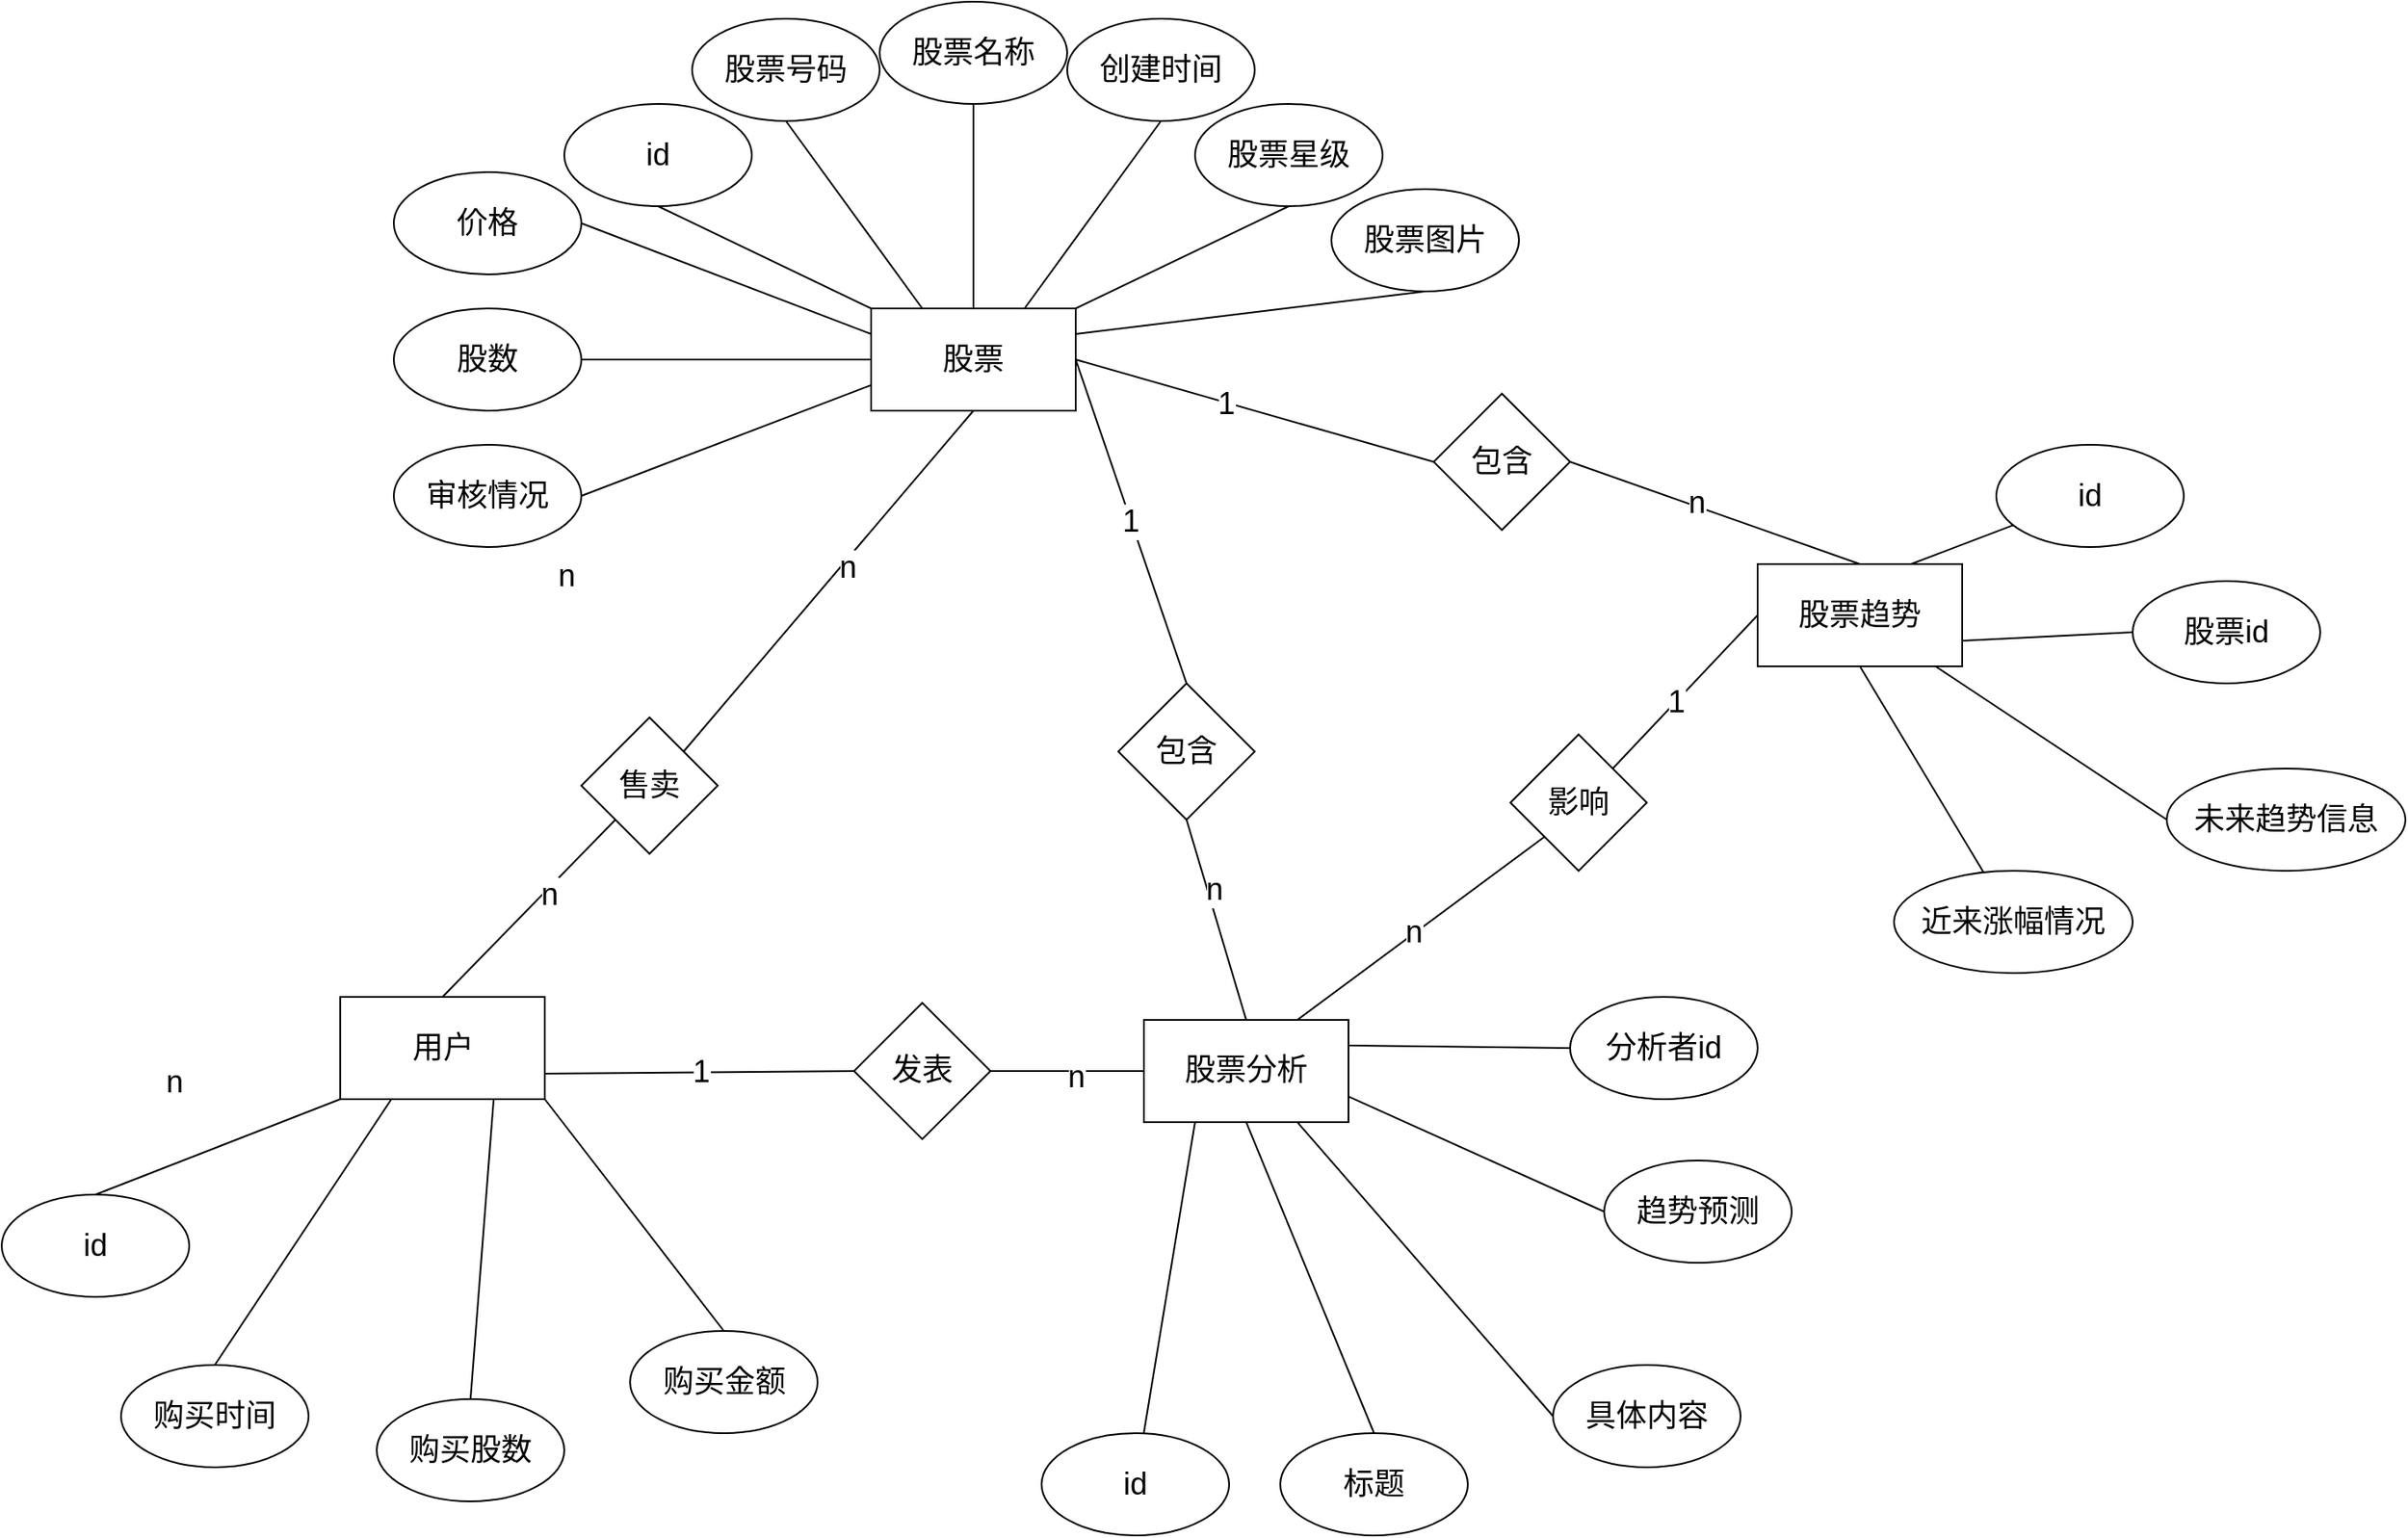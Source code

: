 <mxfile version="22.1.11" type="github">
  <diagram name="第 1 页" id="utP5DiUQbYA7PxDS-wsl">
    <mxGraphModel dx="2404" dy="1122" grid="1" gridSize="10" guides="1" tooltips="1" connect="1" arrows="1" fold="1" page="1" pageScale="1" pageWidth="827" pageHeight="1169" math="0" shadow="0">
      <root>
        <mxCell id="0" />
        <mxCell id="1" parent="0" />
        <mxCell id="PlIQOfBLmqpP_4fOANLo-9" style="rounded=0;orthogonalLoop=1;jettySize=auto;html=1;exitX=1;exitY=0.5;exitDx=0;exitDy=0;entryX=0.5;entryY=0;entryDx=0;entryDy=0;fontSize=18;endArrow=none;endFill=0;" edge="1" parent="1" target="PlIQOfBLmqpP_4fOANLo-46">
          <mxGeometry relative="1" as="geometry">
            <mxPoint x="260" y="240" as="sourcePoint" />
          </mxGeometry>
        </mxCell>
        <mxCell id="PlIQOfBLmqpP_4fOANLo-10" value="1" style="edgeLabel;html=1;align=center;verticalAlign=middle;resizable=0;points=[];fontSize=18;" vertex="1" connectable="0" parent="PlIQOfBLmqpP_4fOANLo-9">
          <mxGeometry x="-0.002" y="-1" relative="1" as="geometry">
            <mxPoint as="offset" />
          </mxGeometry>
        </mxCell>
        <mxCell id="PlIQOfBLmqpP_4fOANLo-11" style="rounded=0;orthogonalLoop=1;jettySize=auto;html=1;exitX=0.5;exitY=1;exitDx=0;exitDy=0;entryX=1;entryY=0;entryDx=0;entryDy=0;fontSize=18;endArrow=none;endFill=0;" edge="1" parent="1" target="PlIQOfBLmqpP_4fOANLo-40">
          <mxGeometry relative="1" as="geometry">
            <mxPoint x="200" y="270" as="sourcePoint" />
          </mxGeometry>
        </mxCell>
        <mxCell id="PlIQOfBLmqpP_4fOANLo-12" value="n" style="edgeLabel;html=1;align=center;verticalAlign=middle;resizable=0;points=[];fontSize=18;" vertex="1" connectable="0" parent="PlIQOfBLmqpP_4fOANLo-11">
          <mxGeometry x="0.002" y="-4" relative="1" as="geometry">
            <mxPoint x="-151" y="-1" as="offset" />
          </mxGeometry>
        </mxCell>
        <mxCell id="PlIQOfBLmqpP_4fOANLo-126" value="n" style="edgeLabel;html=1;align=center;verticalAlign=middle;resizable=0;points=[];fontSize=18;" vertex="1" connectable="0" parent="PlIQOfBLmqpP_4fOANLo-11">
          <mxGeometry x="-0.101" y="3" relative="1" as="geometry">
            <mxPoint as="offset" />
          </mxGeometry>
        </mxCell>
        <mxCell id="PlIQOfBLmqpP_4fOANLo-13" style="rounded=0;orthogonalLoop=1;jettySize=auto;html=1;exitX=1;exitY=0.5;exitDx=0;exitDy=0;entryX=0;entryY=0.5;entryDx=0;entryDy=0;fontSize=18;endArrow=none;endFill=0;" edge="1" parent="1" source="PlIQOfBLmqpP_4fOANLo-70" target="PlIQOfBLmqpP_4fOANLo-43">
          <mxGeometry relative="1" as="geometry">
            <mxPoint x="170" y="270" as="sourcePoint" />
          </mxGeometry>
        </mxCell>
        <mxCell id="PlIQOfBLmqpP_4fOANLo-14" value="1" style="edgeLabel;html=1;align=center;verticalAlign=middle;resizable=0;points=[];fontSize=18;" vertex="1" connectable="0" parent="PlIQOfBLmqpP_4fOANLo-13">
          <mxGeometry x="-0.156" y="-1" relative="1" as="geometry">
            <mxPoint as="offset" />
          </mxGeometry>
        </mxCell>
        <mxCell id="PlIQOfBLmqpP_4fOANLo-30" style="rounded=0;orthogonalLoop=1;jettySize=auto;html=1;exitX=0.25;exitY=1;exitDx=0;exitDy=0;endArrow=none;endFill=0;fontSize=18;" edge="1" parent="1" source="PlIQOfBLmqpP_4fOANLo-33" target="PlIQOfBLmqpP_4fOANLo-53">
          <mxGeometry relative="1" as="geometry" />
        </mxCell>
        <mxCell id="PlIQOfBLmqpP_4fOANLo-31" style="rounded=0;orthogonalLoop=1;jettySize=auto;html=1;exitX=0.5;exitY=1;exitDx=0;exitDy=0;entryX=0.5;entryY=0;entryDx=0;entryDy=0;endArrow=none;endFill=0;fontSize=18;" edge="1" parent="1" source="PlIQOfBLmqpP_4fOANLo-33" target="PlIQOfBLmqpP_4fOANLo-49">
          <mxGeometry relative="1" as="geometry" />
        </mxCell>
        <mxCell id="PlIQOfBLmqpP_4fOANLo-32" style="rounded=0;orthogonalLoop=1;jettySize=auto;html=1;exitX=1;exitY=0.25;exitDx=0;exitDy=0;entryX=0;entryY=0.5;entryDx=0;entryDy=0;endArrow=none;endFill=0;fontSize=18;" edge="1" parent="1" source="PlIQOfBLmqpP_4fOANLo-33" target="PlIQOfBLmqpP_4fOANLo-54">
          <mxGeometry relative="1" as="geometry" />
        </mxCell>
        <mxCell id="PlIQOfBLmqpP_4fOANLo-114" style="rounded=0;orthogonalLoop=1;jettySize=auto;html=1;exitX=0.75;exitY=0;exitDx=0;exitDy=0;entryX=0;entryY=1;entryDx=0;entryDy=0;fontSize=18;endArrow=none;endFill=0;" edge="1" parent="1" source="PlIQOfBLmqpP_4fOANLo-33" target="PlIQOfBLmqpP_4fOANLo-115">
          <mxGeometry relative="1" as="geometry">
            <mxPoint x="470" y="510" as="targetPoint" />
          </mxGeometry>
        </mxCell>
        <mxCell id="PlIQOfBLmqpP_4fOANLo-118" value="n" style="edgeLabel;html=1;align=center;verticalAlign=middle;resizable=0;points=[];fontSize=18;" vertex="1" connectable="0" parent="PlIQOfBLmqpP_4fOANLo-114">
          <mxGeometry x="-0.06" y="1" relative="1" as="geometry">
            <mxPoint as="offset" />
          </mxGeometry>
        </mxCell>
        <mxCell id="PlIQOfBLmqpP_4fOANLo-33" value="股票分析" style="rounded=0;whiteSpace=wrap;html=1;fontStyle=0;fontSize=18;" vertex="1" parent="1">
          <mxGeometry x="300" y="627.47" width="120" height="60" as="geometry" />
        </mxCell>
        <mxCell id="PlIQOfBLmqpP_4fOANLo-34" style="rounded=0;orthogonalLoop=1;jettySize=auto;html=1;exitX=0;exitY=1;exitDx=0;exitDy=0;entryX=0.5;entryY=0;entryDx=0;entryDy=0;endArrow=none;endFill=0;fontSize=18;" edge="1" parent="1" source="PlIQOfBLmqpP_4fOANLo-37" target="PlIQOfBLmqpP_4fOANLo-51">
          <mxGeometry relative="1" as="geometry" />
        </mxCell>
        <mxCell id="PlIQOfBLmqpP_4fOANLo-35" style="rounded=0;orthogonalLoop=1;jettySize=auto;html=1;exitX=0.25;exitY=1;exitDx=0;exitDy=0;entryX=0.5;entryY=0;entryDx=0;entryDy=0;endArrow=none;endFill=0;fontSize=18;" edge="1" parent="1" source="PlIQOfBLmqpP_4fOANLo-37" target="PlIQOfBLmqpP_4fOANLo-50">
          <mxGeometry relative="1" as="geometry" />
        </mxCell>
        <mxCell id="PlIQOfBLmqpP_4fOANLo-36" style="rounded=0;orthogonalLoop=1;jettySize=auto;html=1;exitX=1;exitY=1;exitDx=0;exitDy=0;entryX=0.5;entryY=0;entryDx=0;entryDy=0;endArrow=none;endFill=0;fontSize=18;" edge="1" parent="1" source="PlIQOfBLmqpP_4fOANLo-37" target="PlIQOfBLmqpP_4fOANLo-56">
          <mxGeometry relative="1" as="geometry" />
        </mxCell>
        <mxCell id="PlIQOfBLmqpP_4fOANLo-37" value="用户" style="rounded=0;whiteSpace=wrap;html=1;fontStyle=0;fontSize=18;" vertex="1" parent="1">
          <mxGeometry x="-171.42" y="614" width="120" height="60" as="geometry" />
        </mxCell>
        <mxCell id="PlIQOfBLmqpP_4fOANLo-38" style="rounded=0;orthogonalLoop=1;jettySize=auto;html=1;exitX=0;exitY=1;exitDx=0;exitDy=0;entryX=0.5;entryY=0;entryDx=0;entryDy=0;fontSize=18;endArrow=none;endFill=0;" edge="1" parent="1" source="PlIQOfBLmqpP_4fOANLo-40" target="PlIQOfBLmqpP_4fOANLo-37">
          <mxGeometry relative="1" as="geometry" />
        </mxCell>
        <mxCell id="PlIQOfBLmqpP_4fOANLo-39" value="n" style="edgeLabel;html=1;align=center;verticalAlign=middle;resizable=0;points=[];fontSize=18;" vertex="1" connectable="0" parent="PlIQOfBLmqpP_4fOANLo-38">
          <mxGeometry x="-0.192" y="2" relative="1" as="geometry">
            <mxPoint as="offset" />
          </mxGeometry>
        </mxCell>
        <mxCell id="PlIQOfBLmqpP_4fOANLo-40" value="售卖" style="rhombus;whiteSpace=wrap;html=1;fontSize=18;" vertex="1" parent="1">
          <mxGeometry x="-30" y="450" width="80" height="80" as="geometry" />
        </mxCell>
        <mxCell id="PlIQOfBLmqpP_4fOANLo-43" value="包含" style="rhombus;whiteSpace=wrap;html=1;fontSize=18;" vertex="1" parent="1">
          <mxGeometry x="470" y="260" width="80" height="80" as="geometry" />
        </mxCell>
        <mxCell id="PlIQOfBLmqpP_4fOANLo-44" style="rounded=0;orthogonalLoop=1;jettySize=auto;html=1;exitX=0.5;exitY=1;exitDx=0;exitDy=0;entryX=0.5;entryY=0;entryDx=0;entryDy=0;fontSize=18;endArrow=none;endFill=0;" edge="1" parent="1" source="PlIQOfBLmqpP_4fOANLo-46" target="PlIQOfBLmqpP_4fOANLo-33">
          <mxGeometry relative="1" as="geometry">
            <mxPoint x="350" y="617.47" as="targetPoint" />
          </mxGeometry>
        </mxCell>
        <mxCell id="PlIQOfBLmqpP_4fOANLo-45" value="n" style="edgeLabel;html=1;align=center;verticalAlign=middle;resizable=0;points=[];fontSize=18;" vertex="1" connectable="0" parent="PlIQOfBLmqpP_4fOANLo-44">
          <mxGeometry x="-0.29" y="3" relative="1" as="geometry">
            <mxPoint as="offset" />
          </mxGeometry>
        </mxCell>
        <mxCell id="PlIQOfBLmqpP_4fOANLo-46" value="包含" style="rhombus;whiteSpace=wrap;html=1;fontSize=18;" vertex="1" parent="1">
          <mxGeometry x="285" y="430" width="80" height="80" as="geometry" />
        </mxCell>
        <mxCell id="PlIQOfBLmqpP_4fOANLo-49" value="标题" style="ellipse;whiteSpace=wrap;html=1;fontStyle=0;fontSize=18;" vertex="1" parent="1">
          <mxGeometry x="380" y="870" width="110" height="60" as="geometry" />
        </mxCell>
        <mxCell id="PlIQOfBLmqpP_4fOANLo-50" value="购买时间" style="ellipse;whiteSpace=wrap;html=1;fontStyle=0;fontSize=18;" vertex="1" parent="1">
          <mxGeometry x="-300" y="830" width="110" height="60" as="geometry" />
        </mxCell>
        <mxCell id="PlIQOfBLmqpP_4fOANLo-51" value="id" style="ellipse;whiteSpace=wrap;html=1;fontStyle=0;fontSize=18;" vertex="1" parent="1">
          <mxGeometry x="-370.0" y="730" width="110" height="60" as="geometry" />
        </mxCell>
        <mxCell id="PlIQOfBLmqpP_4fOANLo-53" value="id" style="ellipse;whiteSpace=wrap;html=1;fontStyle=0;fontSize=18;" vertex="1" parent="1">
          <mxGeometry x="240" y="870" width="110" height="60" as="geometry" />
        </mxCell>
        <mxCell id="PlIQOfBLmqpP_4fOANLo-54" value="分析者id" style="ellipse;whiteSpace=wrap;html=1;fontStyle=0;fontSize=18;" vertex="1" parent="1">
          <mxGeometry x="550" y="614" width="110" height="60" as="geometry" />
        </mxCell>
        <mxCell id="PlIQOfBLmqpP_4fOANLo-56" value="购买金额" style="ellipse;whiteSpace=wrap;html=1;fontStyle=0;fontSize=18;" vertex="1" parent="1">
          <mxGeometry x="-1.42" y="810" width="110" height="60" as="geometry" />
        </mxCell>
        <mxCell id="PlIQOfBLmqpP_4fOANLo-58" value="购买股数" style="ellipse;whiteSpace=wrap;html=1;fontStyle=0;fontSize=18;" vertex="1" parent="1">
          <mxGeometry x="-150" y="850" width="110" height="60" as="geometry" />
        </mxCell>
        <mxCell id="PlIQOfBLmqpP_4fOANLo-59" style="rounded=0;orthogonalLoop=1;jettySize=auto;html=1;exitX=0.75;exitY=1;exitDx=0;exitDy=0;entryX=0.5;entryY=0;entryDx=0;entryDy=0;endArrow=none;endFill=0;fontSize=18;" edge="1" parent="1" source="PlIQOfBLmqpP_4fOANLo-37" target="PlIQOfBLmqpP_4fOANLo-58">
          <mxGeometry relative="1" as="geometry">
            <mxPoint x="-161.42" y="816.02" as="sourcePoint" />
            <mxPoint x="-186.42" y="966.02" as="targetPoint" />
          </mxGeometry>
        </mxCell>
        <mxCell id="PlIQOfBLmqpP_4fOANLo-60" style="rounded=0;orthogonalLoop=1;jettySize=auto;html=1;exitX=0.75;exitY=1;exitDx=0;exitDy=0;entryX=0;entryY=0.5;entryDx=0;entryDy=0;endArrow=none;endFill=0;fontSize=18;" edge="1" parent="1" source="PlIQOfBLmqpP_4fOANLo-33" target="PlIQOfBLmqpP_4fOANLo-61">
          <mxGeometry relative="1" as="geometry">
            <mxPoint x="340" y="697.47" as="sourcePoint" />
            <mxPoint x="315" y="847.47" as="targetPoint" />
          </mxGeometry>
        </mxCell>
        <mxCell id="PlIQOfBLmqpP_4fOANLo-61" value="具体内容" style="ellipse;whiteSpace=wrap;html=1;fontStyle=0;fontSize=18;" vertex="1" parent="1">
          <mxGeometry x="540" y="830" width="110" height="60" as="geometry" />
        </mxCell>
        <mxCell id="PlIQOfBLmqpP_4fOANLo-62" style="rounded=0;orthogonalLoop=1;jettySize=auto;html=1;exitX=0.25;exitY=0;exitDx=0;exitDy=0;entryX=0.5;entryY=1;entryDx=0;entryDy=0;fontStyle=0;fontSize=18;endArrow=none;endFill=0;" edge="1" parent="1" source="PlIQOfBLmqpP_4fOANLo-70" target="PlIQOfBLmqpP_4fOANLo-72">
          <mxGeometry relative="1" as="geometry" />
        </mxCell>
        <mxCell id="PlIQOfBLmqpP_4fOANLo-63" style="rounded=0;orthogonalLoop=1;jettySize=auto;html=1;exitX=0.5;exitY=0;exitDx=0;exitDy=0;entryX=0.5;entryY=1;entryDx=0;entryDy=0;fontStyle=0;fontSize=18;endArrow=none;endFill=0;" edge="1" parent="1" source="PlIQOfBLmqpP_4fOANLo-70" target="PlIQOfBLmqpP_4fOANLo-73">
          <mxGeometry relative="1" as="geometry" />
        </mxCell>
        <mxCell id="PlIQOfBLmqpP_4fOANLo-64" style="rounded=0;orthogonalLoop=1;jettySize=auto;html=1;exitX=0.75;exitY=0;exitDx=0;exitDy=0;entryX=0.5;entryY=1;entryDx=0;entryDy=0;endArrow=none;endFill=0;fontSize=18;" edge="1" parent="1" source="PlIQOfBLmqpP_4fOANLo-70" target="PlIQOfBLmqpP_4fOANLo-74">
          <mxGeometry relative="1" as="geometry" />
        </mxCell>
        <mxCell id="PlIQOfBLmqpP_4fOANLo-65" style="rounded=0;orthogonalLoop=1;jettySize=auto;html=1;exitX=1;exitY=0;exitDx=0;exitDy=0;entryX=0.5;entryY=1;entryDx=0;entryDy=0;endArrow=none;endFill=0;fontSize=18;" edge="1" parent="1" source="PlIQOfBLmqpP_4fOANLo-70" target="PlIQOfBLmqpP_4fOANLo-75">
          <mxGeometry relative="1" as="geometry" />
        </mxCell>
        <mxCell id="PlIQOfBLmqpP_4fOANLo-66" style="rounded=0;orthogonalLoop=1;jettySize=auto;html=1;exitX=0;exitY=0;exitDx=0;exitDy=0;entryX=0.5;entryY=1;entryDx=0;entryDy=0;endArrow=none;endFill=0;fontSize=18;" edge="1" parent="1" source="PlIQOfBLmqpP_4fOANLo-70" target="PlIQOfBLmqpP_4fOANLo-71">
          <mxGeometry relative="1" as="geometry" />
        </mxCell>
        <mxCell id="PlIQOfBLmqpP_4fOANLo-67" style="rounded=0;orthogonalLoop=1;jettySize=auto;html=1;exitX=0;exitY=0.25;exitDx=0;exitDy=0;entryX=1;entryY=0.5;entryDx=0;entryDy=0;endArrow=none;endFill=0;fontSize=18;" edge="1" parent="1" source="PlIQOfBLmqpP_4fOANLo-70" target="PlIQOfBLmqpP_4fOANLo-78">
          <mxGeometry relative="1" as="geometry" />
        </mxCell>
        <mxCell id="PlIQOfBLmqpP_4fOANLo-68" style="rounded=0;orthogonalLoop=1;jettySize=auto;html=1;exitX=0;exitY=0.5;exitDx=0;exitDy=0;entryX=1;entryY=0.5;entryDx=0;entryDy=0;endArrow=none;endFill=0;fontSize=18;" edge="1" parent="1" source="PlIQOfBLmqpP_4fOANLo-70" target="PlIQOfBLmqpP_4fOANLo-76">
          <mxGeometry relative="1" as="geometry" />
        </mxCell>
        <mxCell id="PlIQOfBLmqpP_4fOANLo-69" style="rounded=0;orthogonalLoop=1;jettySize=auto;html=1;exitX=0;exitY=0.75;exitDx=0;exitDy=0;entryX=1;entryY=0.5;entryDx=0;entryDy=0;endArrow=none;endFill=0;fontSize=18;" edge="1" parent="1" source="PlIQOfBLmqpP_4fOANLo-70" target="PlIQOfBLmqpP_4fOANLo-77">
          <mxGeometry relative="1" as="geometry" />
        </mxCell>
        <mxCell id="PlIQOfBLmqpP_4fOANLo-70" value="股票" style="rounded=0;whiteSpace=wrap;html=1;fontStyle=0;fontSize=18;" vertex="1" parent="1">
          <mxGeometry x="140" y="210" width="120" height="60" as="geometry" />
        </mxCell>
        <mxCell id="PlIQOfBLmqpP_4fOANLo-71" value="id" style="ellipse;whiteSpace=wrap;html=1;fontStyle=0;fontSize=18;" vertex="1" parent="1">
          <mxGeometry x="-40" y="90" width="110" height="60" as="geometry" />
        </mxCell>
        <mxCell id="PlIQOfBLmqpP_4fOANLo-72" value="股票号码" style="ellipse;whiteSpace=wrap;html=1;fontStyle=0;fontSize=18;" vertex="1" parent="1">
          <mxGeometry x="35" y="40" width="110" height="60" as="geometry" />
        </mxCell>
        <mxCell id="PlIQOfBLmqpP_4fOANLo-73" value="股票名称" style="ellipse;whiteSpace=wrap;html=1;fontStyle=0;fontSize=18;" vertex="1" parent="1">
          <mxGeometry x="145" y="30" width="110" height="60" as="geometry" />
        </mxCell>
        <mxCell id="PlIQOfBLmqpP_4fOANLo-74" value="创建时间" style="ellipse;whiteSpace=wrap;html=1;fontStyle=0;fontSize=18;" vertex="1" parent="1">
          <mxGeometry x="255" y="40" width="110" height="60" as="geometry" />
        </mxCell>
        <mxCell id="PlIQOfBLmqpP_4fOANLo-75" value="股票星级" style="ellipse;whiteSpace=wrap;html=1;fontStyle=0;fontSize=18;" vertex="1" parent="1">
          <mxGeometry x="330" y="90" width="110" height="60" as="geometry" />
        </mxCell>
        <mxCell id="PlIQOfBLmqpP_4fOANLo-76" value="股数" style="ellipse;whiteSpace=wrap;html=1;fontStyle=0;fontSize=18;" vertex="1" parent="1">
          <mxGeometry x="-140" y="210" width="110" height="60" as="geometry" />
        </mxCell>
        <mxCell id="PlIQOfBLmqpP_4fOANLo-77" value="审核情况" style="ellipse;whiteSpace=wrap;html=1;fontStyle=0;fontSize=18;" vertex="1" parent="1">
          <mxGeometry x="-140" y="290" width="110" height="60" as="geometry" />
        </mxCell>
        <mxCell id="PlIQOfBLmqpP_4fOANLo-78" value="价格" style="ellipse;whiteSpace=wrap;html=1;fontStyle=0;fontSize=18;" vertex="1" parent="1">
          <mxGeometry x="-140" y="130" width="110" height="60" as="geometry" />
        </mxCell>
        <mxCell id="PlIQOfBLmqpP_4fOANLo-80" style="rounded=0;orthogonalLoop=1;jettySize=auto;html=1;exitX=1;exitY=0.25;exitDx=0;exitDy=0;entryX=0.5;entryY=1;entryDx=0;entryDy=0;endArrow=none;endFill=0;fontSize=18;" edge="1" parent="1" target="PlIQOfBLmqpP_4fOANLo-81" source="PlIQOfBLmqpP_4fOANLo-70">
          <mxGeometry relative="1" as="geometry">
            <mxPoint x="270" y="220" as="sourcePoint" />
          </mxGeometry>
        </mxCell>
        <mxCell id="PlIQOfBLmqpP_4fOANLo-81" value="股票图片" style="ellipse;whiteSpace=wrap;html=1;fontStyle=0;fontSize=18;" vertex="1" parent="1">
          <mxGeometry x="410" y="140" width="110" height="60" as="geometry" />
        </mxCell>
        <mxCell id="PlIQOfBLmqpP_4fOANLo-83" style="rounded=0;orthogonalLoop=1;jettySize=auto;html=1;exitX=0.75;exitY=0;exitDx=0;exitDy=0;endArrow=none;endFill=0;fontSize=18;" edge="1" parent="1" source="PlIQOfBLmqpP_4fOANLo-87" target="PlIQOfBLmqpP_4fOANLo-92">
          <mxGeometry relative="1" as="geometry" />
        </mxCell>
        <mxCell id="PlIQOfBLmqpP_4fOANLo-84" style="rounded=0;orthogonalLoop=1;jettySize=auto;html=1;exitX=1;exitY=0.75;exitDx=0;exitDy=0;entryX=0;entryY=0.5;entryDx=0;entryDy=0;endArrow=none;endFill=0;fontSize=18;" edge="1" parent="1" source="PlIQOfBLmqpP_4fOANLo-87" target="PlIQOfBLmqpP_4fOANLo-90">
          <mxGeometry relative="1" as="geometry" />
        </mxCell>
        <mxCell id="PlIQOfBLmqpP_4fOANLo-85" style="rounded=0;orthogonalLoop=1;jettySize=auto;html=1;exitX=0.865;exitY=0.994;exitDx=0;exitDy=0;entryX=0;entryY=0.5;entryDx=0;entryDy=0;endArrow=none;endFill=0;exitPerimeter=0;fontSize=18;" edge="1" parent="1" source="PlIQOfBLmqpP_4fOANLo-87" target="PlIQOfBLmqpP_4fOANLo-91">
          <mxGeometry relative="1" as="geometry" />
        </mxCell>
        <mxCell id="PlIQOfBLmqpP_4fOANLo-86" style="rounded=0;orthogonalLoop=1;jettySize=auto;html=1;exitX=0.5;exitY=1;exitDx=0;exitDy=0;endArrow=none;endFill=0;fontSize=18;" edge="1" parent="1" source="PlIQOfBLmqpP_4fOANLo-87" target="PlIQOfBLmqpP_4fOANLo-93">
          <mxGeometry relative="1" as="geometry" />
        </mxCell>
        <mxCell id="PlIQOfBLmqpP_4fOANLo-87" value="股票趋势" style="rounded=0;whiteSpace=wrap;html=1;fontStyle=0;fontSize=18;" vertex="1" parent="1">
          <mxGeometry x="660" y="360" width="120" height="60" as="geometry" />
        </mxCell>
        <mxCell id="PlIQOfBLmqpP_4fOANLo-88" style="rounded=0;orthogonalLoop=1;jettySize=auto;html=1;exitX=1;exitY=0.5;exitDx=0;exitDy=0;entryX=0.5;entryY=0;entryDx=0;entryDy=0;fontSize=18;endArrow=none;endFill=0;" edge="1" parent="1" target="PlIQOfBLmqpP_4fOANLo-87" source="PlIQOfBLmqpP_4fOANLo-43">
          <mxGeometry relative="1" as="geometry">
            <mxPoint x="1460" y="170" as="sourcePoint" />
          </mxGeometry>
        </mxCell>
        <mxCell id="PlIQOfBLmqpP_4fOANLo-89" value="n" style="edgeLabel;html=1;align=center;verticalAlign=middle;resizable=0;points=[];fontSize=18;" vertex="1" connectable="0" parent="PlIQOfBLmqpP_4fOANLo-88">
          <mxGeometry x="-0.133" y="2" relative="1" as="geometry">
            <mxPoint as="offset" />
          </mxGeometry>
        </mxCell>
        <mxCell id="PlIQOfBLmqpP_4fOANLo-90" value="股票id" style="ellipse;whiteSpace=wrap;html=1;fontStyle=0;fontSize=18;" vertex="1" parent="1">
          <mxGeometry x="880" y="370" width="110" height="60" as="geometry" />
        </mxCell>
        <mxCell id="PlIQOfBLmqpP_4fOANLo-91" value="未来趋势信息" style="ellipse;whiteSpace=wrap;html=1;fontStyle=0;fontSize=18;" vertex="1" parent="1">
          <mxGeometry x="900" y="480" width="140" height="60" as="geometry" />
        </mxCell>
        <mxCell id="PlIQOfBLmqpP_4fOANLo-92" value="id" style="ellipse;whiteSpace=wrap;html=1;fontStyle=0;fontSize=18;" vertex="1" parent="1">
          <mxGeometry x="800" y="290" width="110" height="60" as="geometry" />
        </mxCell>
        <mxCell id="PlIQOfBLmqpP_4fOANLo-93" value="近来涨幅情况" style="ellipse;whiteSpace=wrap;html=1;fontStyle=0;fontSize=18;" vertex="1" parent="1">
          <mxGeometry x="740" y="540" width="140" height="60" as="geometry" />
        </mxCell>
        <mxCell id="PlIQOfBLmqpP_4fOANLo-97" style="rounded=0;orthogonalLoop=1;jettySize=auto;html=1;exitX=1;exitY=0.5;exitDx=0;exitDy=0;entryX=0;entryY=0.5;entryDx=0;entryDy=0;fontSize=18;endArrow=none;endFill=0;" edge="1" parent="1" source="PlIQOfBLmqpP_4fOANLo-95" target="PlIQOfBLmqpP_4fOANLo-33">
          <mxGeometry relative="1" as="geometry" />
        </mxCell>
        <mxCell id="PlIQOfBLmqpP_4fOANLo-99" value="n" style="edgeLabel;html=1;align=center;verticalAlign=middle;resizable=0;points=[];fontSize=18;" vertex="1" connectable="0" parent="PlIQOfBLmqpP_4fOANLo-97">
          <mxGeometry x="-0.049" relative="1" as="geometry">
            <mxPoint x="-522" y="6" as="offset" />
          </mxGeometry>
        </mxCell>
        <mxCell id="PlIQOfBLmqpP_4fOANLo-125" value="n" style="edgeLabel;html=1;align=center;verticalAlign=middle;resizable=0;points=[];fontSize=18;" vertex="1" connectable="0" parent="PlIQOfBLmqpP_4fOANLo-97">
          <mxGeometry x="0.092" y="-3" relative="1" as="geometry">
            <mxPoint x="1" as="offset" />
          </mxGeometry>
        </mxCell>
        <mxCell id="PlIQOfBLmqpP_4fOANLo-95" value="发表" style="rhombus;whiteSpace=wrap;html=1;fontSize=18;" vertex="1" parent="1">
          <mxGeometry x="130" y="617.47" width="80" height="80" as="geometry" />
        </mxCell>
        <mxCell id="PlIQOfBLmqpP_4fOANLo-96" style="rounded=0;orthogonalLoop=1;jettySize=auto;html=1;exitX=1;exitY=0.75;exitDx=0;exitDy=0;entryX=0;entryY=0.5;entryDx=0;entryDy=0;endArrow=none;endFill=0;fontSize=18;" edge="1" parent="1" source="PlIQOfBLmqpP_4fOANLo-37" target="PlIQOfBLmqpP_4fOANLo-95">
          <mxGeometry relative="1" as="geometry" />
        </mxCell>
        <mxCell id="PlIQOfBLmqpP_4fOANLo-98" value="1" style="edgeLabel;html=1;align=center;verticalAlign=middle;resizable=0;points=[];fontSize=18;" vertex="1" connectable="0" parent="PlIQOfBLmqpP_4fOANLo-96">
          <mxGeometry x="0.006" relative="1" as="geometry">
            <mxPoint as="offset" />
          </mxGeometry>
        </mxCell>
        <mxCell id="PlIQOfBLmqpP_4fOANLo-116" style="rounded=0;orthogonalLoop=1;jettySize=auto;html=1;exitX=1;exitY=0;exitDx=0;exitDy=0;entryX=0;entryY=0.5;entryDx=0;entryDy=0;fontSize=18;endArrow=none;endFill=0;" edge="1" parent="1" source="PlIQOfBLmqpP_4fOANLo-115" target="PlIQOfBLmqpP_4fOANLo-87">
          <mxGeometry relative="1" as="geometry" />
        </mxCell>
        <mxCell id="PlIQOfBLmqpP_4fOANLo-119" value="1" style="edgeLabel;html=1;align=center;verticalAlign=middle;resizable=0;points=[];fontSize=18;" vertex="1" connectable="0" parent="PlIQOfBLmqpP_4fOANLo-116">
          <mxGeometry x="-0.134" relative="1" as="geometry">
            <mxPoint as="offset" />
          </mxGeometry>
        </mxCell>
        <mxCell id="PlIQOfBLmqpP_4fOANLo-115" value="影响" style="rhombus;whiteSpace=wrap;html=1;fontSize=18;" vertex="1" parent="1">
          <mxGeometry x="515" y="460" width="80" height="80" as="geometry" />
        </mxCell>
        <mxCell id="PlIQOfBLmqpP_4fOANLo-123" style="rounded=0;orthogonalLoop=1;jettySize=auto;html=1;exitX=1;exitY=0.75;exitDx=0;exitDy=0;entryX=0;entryY=0.5;entryDx=0;entryDy=0;endArrow=none;endFill=0;fontSize=18;" edge="1" parent="1" target="PlIQOfBLmqpP_4fOANLo-124" source="PlIQOfBLmqpP_4fOANLo-33">
          <mxGeometry relative="1" as="geometry">
            <mxPoint x="440" y="738" as="sourcePoint" />
          </mxGeometry>
        </mxCell>
        <mxCell id="PlIQOfBLmqpP_4fOANLo-124" value="趋势预测" style="ellipse;whiteSpace=wrap;html=1;fontStyle=0;fontSize=18;" vertex="1" parent="1">
          <mxGeometry x="570" y="710" width="110" height="60" as="geometry" />
        </mxCell>
      </root>
    </mxGraphModel>
  </diagram>
</mxfile>
